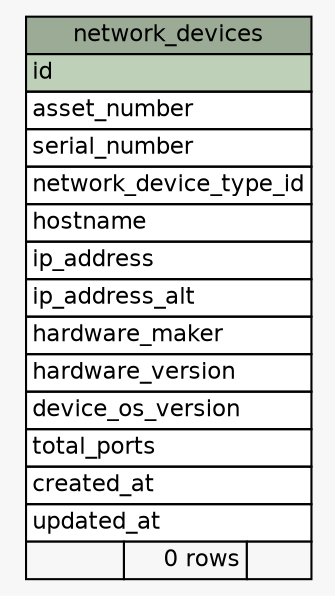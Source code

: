 // dot 2.40.1 on Linux 5.0.0-23-generic
// SchemaSpy rev 590
digraph "network_devices" {
  graph [
    rankdir="RL"
    bgcolor="#f7f7f7"
    nodesep="0.18"
    ranksep="0.46"
    fontname="Helvetica"
    fontsize="11"
  ];
  node [
    fontname="Helvetica"
    fontsize="11"
    shape="plaintext"
  ];
  edge [
    arrowsize="0.8"
  ];
  "network_devices" [
    label=<
    <TABLE BORDER="0" CELLBORDER="1" CELLSPACING="0" BGCOLOR="#ffffff">
      <TR><TD COLSPAN="3" BGCOLOR="#9bab96" ALIGN="CENTER">network_devices</TD></TR>
      <TR><TD PORT="id" COLSPAN="3" BGCOLOR="#bed1b8" ALIGN="LEFT">id</TD></TR>
      <TR><TD PORT="asset_number" COLSPAN="3" ALIGN="LEFT">asset_number</TD></TR>
      <TR><TD PORT="serial_number" COLSPAN="3" ALIGN="LEFT">serial_number</TD></TR>
      <TR><TD PORT="network_device_type_id" COLSPAN="3" ALIGN="LEFT">network_device_type_id</TD></TR>
      <TR><TD PORT="hostname" COLSPAN="3" ALIGN="LEFT">hostname</TD></TR>
      <TR><TD PORT="ip_address" COLSPAN="3" ALIGN="LEFT">ip_address</TD></TR>
      <TR><TD PORT="ip_address_alt" COLSPAN="3" ALIGN="LEFT">ip_address_alt</TD></TR>
      <TR><TD PORT="hardware_maker" COLSPAN="3" ALIGN="LEFT">hardware_maker</TD></TR>
      <TR><TD PORT="hardware_version" COLSPAN="3" ALIGN="LEFT">hardware_version</TD></TR>
      <TR><TD PORT="device_os_version" COLSPAN="3" ALIGN="LEFT">device_os_version</TD></TR>
      <TR><TD PORT="total_ports" COLSPAN="3" ALIGN="LEFT">total_ports</TD></TR>
      <TR><TD PORT="created_at" COLSPAN="3" ALIGN="LEFT">created_at</TD></TR>
      <TR><TD PORT="updated_at" COLSPAN="3" ALIGN="LEFT">updated_at</TD></TR>
      <TR><TD ALIGN="LEFT" BGCOLOR="#f7f7f7">  </TD><TD ALIGN="RIGHT" BGCOLOR="#f7f7f7">0 rows</TD><TD ALIGN="RIGHT" BGCOLOR="#f7f7f7">  </TD></TR>
    </TABLE>>
    URL="tables/network_devices.html"
    tooltip="network_devices"
  ];
}
